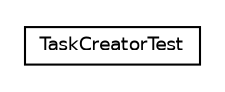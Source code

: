 #!/usr/local/bin/dot
#
# Class diagram 
# Generated by UmlGraph version 4.6 (http://www.spinellis.gr/sw/umlgraph)
#

digraph G {
	edge [fontname="Helvetica",fontsize=10,labelfontname="Helvetica",labelfontsize=10];
	node [fontname="Helvetica",fontsize=10,shape=plaintext];
	// org.apache.maven.archiva.scheduled.tasks.TaskCreatorTest
	c5958 [label=<<table border="0" cellborder="1" cellspacing="0" cellpadding="2" port="p" href="./TaskCreatorTest.html">
		<tr><td><table border="0" cellspacing="0" cellpadding="1">
			<tr><td> TaskCreatorTest </td></tr>
		</table></td></tr>
		</table>>, fontname="Helvetica", fontcolor="black", fontsize=9.0];
}

